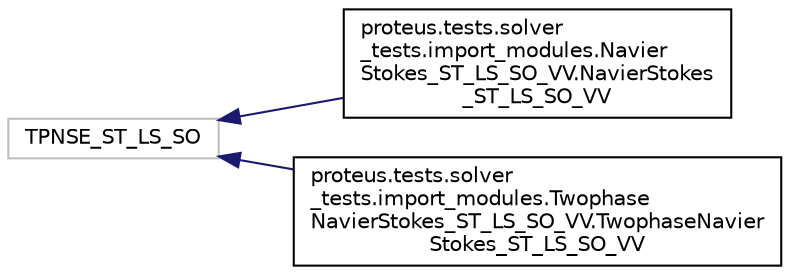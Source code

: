 digraph "Graphical Class Hierarchy"
{
 // LATEX_PDF_SIZE
  edge [fontname="Helvetica",fontsize="10",labelfontname="Helvetica",labelfontsize="10"];
  node [fontname="Helvetica",fontsize="10",shape=record];
  rankdir="LR";
  Node64 [label="TPNSE_ST_LS_SO",height=0.2,width=0.4,color="grey75", fillcolor="white", style="filled",tooltip=" "];
  Node64 -> Node0 [dir="back",color="midnightblue",fontsize="10",style="solid",fontname="Helvetica"];
  Node0 [label="proteus.tests.solver\l_tests.import_modules.Navier\lStokes_ST_LS_SO_VV.NavierStokes\l_ST_LS_SO_VV",height=0.2,width=0.4,color="black", fillcolor="white", style="filled",URL="$dc/d89/classproteus_1_1tests_1_1solver__tests_1_1import__modules_1_1NavierStokes__ST__LS__SO__VV_1_1NavierStokes__ST__LS__SO__VV.html",tooltip=" "];
  Node64 -> Node66 [dir="back",color="midnightblue",fontsize="10",style="solid",fontname="Helvetica"];
  Node66 [label="proteus.tests.solver\l_tests.import_modules.Twophase\lNavierStokes_ST_LS_SO_VV.TwophaseNavier\lStokes_ST_LS_SO_VV",height=0.2,width=0.4,color="black", fillcolor="white", style="filled",URL="$db/d6a/classproteus_1_1tests_1_1solver__tests_1_1import__modules_1_1TwophaseNavierStokes__ST__LS__SO__Vee04caacd166604cf90f3b53757d5b03.html",tooltip=" "];
}
